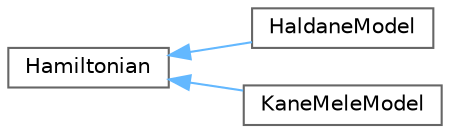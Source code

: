 digraph "Graphical Class Hierarchy"
{
 // INTERACTIVE_SVG=YES
 // LATEX_PDF_SIZE
  bgcolor="transparent";
  edge [fontname=Helvetica,fontsize=10,labelfontname=Helvetica,labelfontsize=10];
  node [fontname=Helvetica,fontsize=10,shape=box,height=0.2,width=0.4];
  rankdir="LR";
  Node0 [id="Node000000",label="Hamiltonian",height=0.2,width=0.4,color="grey40", fillcolor="white", style="filled",URL="$class_hamiltonian.html",tooltip=" "];
  Node0 -> Node1 [id="edge2_Node000000_Node000001",dir="back",color="steelblue1",style="solid",tooltip=" "];
  Node1 [id="Node000001",label="HaldaneModel",height=0.2,width=0.4,color="grey40", fillcolor="white", style="filled",URL="$class_haldane_model.html",tooltip=" "];
  Node0 -> Node2 [id="edge3_Node000000_Node000002",dir="back",color="steelblue1",style="solid",tooltip=" "];
  Node2 [id="Node000002",label="KaneMeleModel",height=0.2,width=0.4,color="grey40", fillcolor="white", style="filled",URL="$class_kane_mele_model.html",tooltip="Kane-Mele model for a two-dimensional topological insulator."];
}
